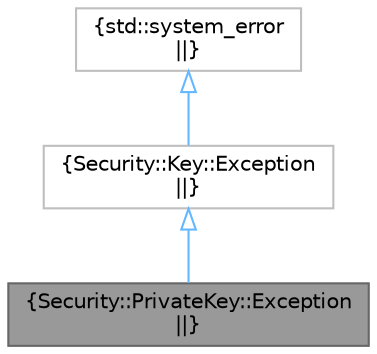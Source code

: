 digraph "Security::PrivateKey::Exception"
{
 // LATEX_PDF_SIZE
  bgcolor="transparent";
  edge [fontname=Helvetica,fontsize=10,labelfontname=Helvetica,labelfontsize=10];
  node [fontname=Helvetica,fontsize=10,shape=box,height=0.2,width=0.4];
  Node1 [label="{Security::PrivateKey::Exception\n||}",height=0.2,width=0.4,color="gray40", fillcolor="grey60", style="filled", fontcolor="black",tooltip=" "];
  Node2 -> Node1 [dir="back",color="steelblue1",style="solid",arrowtail="onormal"];
  Node2 [label="{Security::Key::Exception\n||}",height=0.2,width=0.4,color="grey75", fillcolor="white", style="filled",URL="$d8/d82/structSecurity_1_1Key_1_1Exception.html",tooltip=" "];
  Node3 -> Node2 [dir="back",color="steelblue1",style="solid",arrowtail="onormal"];
  Node3 [label="{std::system_error\n||}",height=0.2,width=0.4,color="grey75", fillcolor="white", style="filled",tooltip=" "];
}
